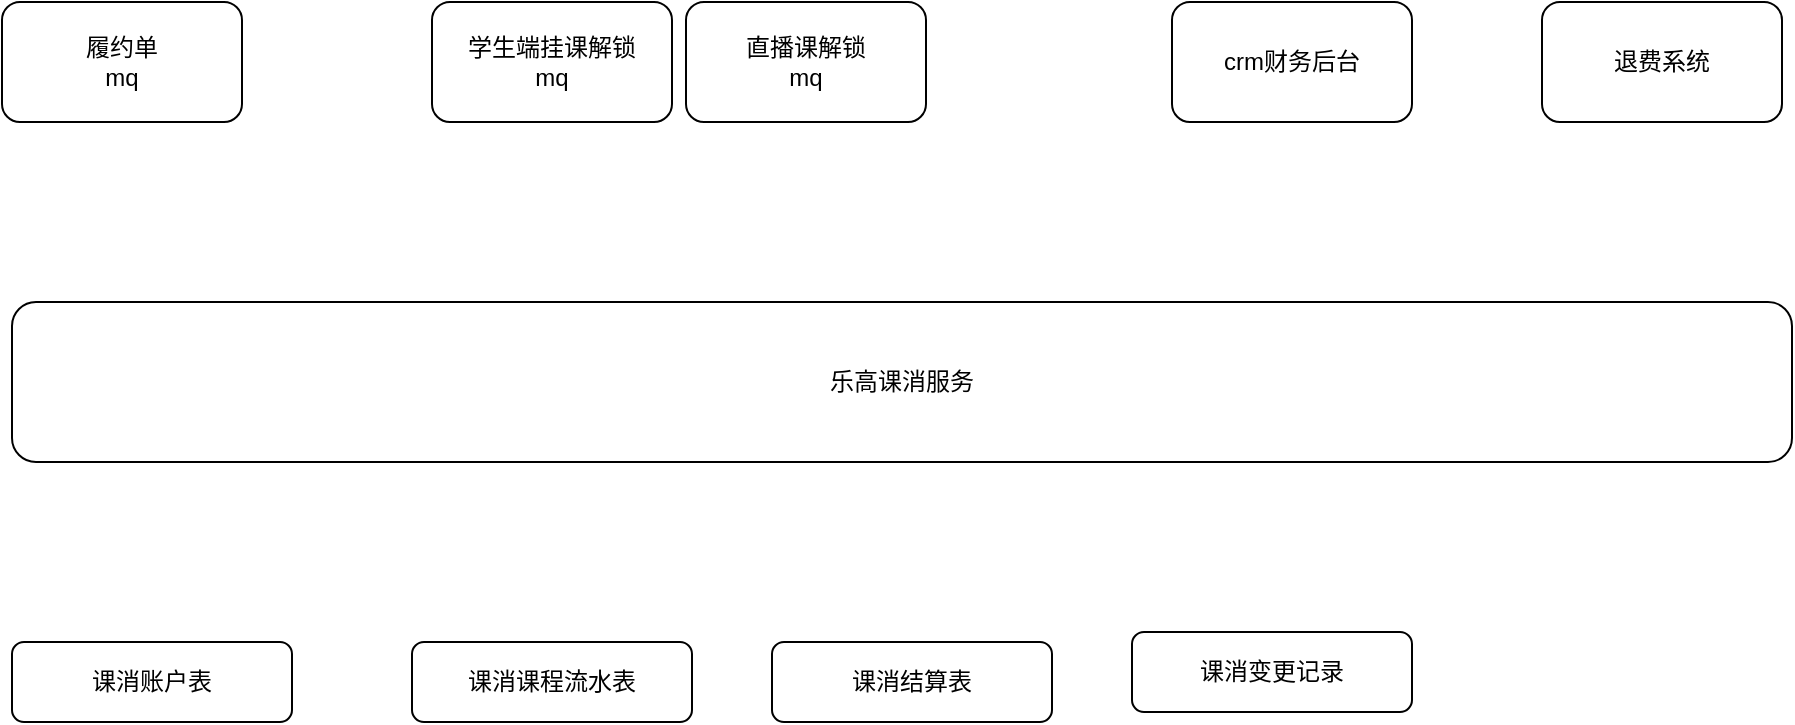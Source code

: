 <mxfile version="24.7.17">
  <diagram name="第 1 页" id="vsfwroW1HJ1qrRivyFGg">
    <mxGraphModel dx="1434" dy="755" grid="1" gridSize="10" guides="1" tooltips="1" connect="1" arrows="1" fold="1" page="1" pageScale="1" pageWidth="827" pageHeight="1169" math="0" shadow="0">
      <root>
        <mxCell id="0" />
        <mxCell id="1" parent="0" />
        <mxCell id="nJXdHBnAXh9dm8N67HSL-1" value="履约单&lt;div&gt;mq&lt;/div&gt;" style="rounded=1;whiteSpace=wrap;html=1;" vertex="1" parent="1">
          <mxGeometry x="365" y="230" width="120" height="60" as="geometry" />
        </mxCell>
        <mxCell id="nJXdHBnAXh9dm8N67HSL-2" value="乐高课消服务" style="rounded=1;whiteSpace=wrap;html=1;" vertex="1" parent="1">
          <mxGeometry x="370" y="380" width="890" height="80" as="geometry" />
        </mxCell>
        <mxCell id="nJXdHBnAXh9dm8N67HSL-8" value="学生端挂课解锁&lt;br&gt;mq" style="rounded=1;whiteSpace=wrap;html=1;" vertex="1" parent="1">
          <mxGeometry x="580" y="230" width="120" height="60" as="geometry" />
        </mxCell>
        <mxCell id="nJXdHBnAXh9dm8N67HSL-9" value="直播课解锁&lt;br&gt;mq" style="rounded=1;whiteSpace=wrap;html=1;" vertex="1" parent="1">
          <mxGeometry x="707" y="230" width="120" height="60" as="geometry" />
        </mxCell>
        <mxCell id="nJXdHBnAXh9dm8N67HSL-10" value="crm财务后台" style="rounded=1;whiteSpace=wrap;html=1;" vertex="1" parent="1">
          <mxGeometry x="950" y="230" width="120" height="60" as="geometry" />
        </mxCell>
        <mxCell id="nJXdHBnAXh9dm8N67HSL-11" value="退费系统" style="rounded=1;whiteSpace=wrap;html=1;" vertex="1" parent="1">
          <mxGeometry x="1135" y="230" width="120" height="60" as="geometry" />
        </mxCell>
        <mxCell id="nJXdHBnAXh9dm8N67HSL-12" value="课消账户表" style="rounded=1;whiteSpace=wrap;html=1;" vertex="1" parent="1">
          <mxGeometry x="370" y="550" width="140" height="40" as="geometry" />
        </mxCell>
        <mxCell id="nJXdHBnAXh9dm8N67HSL-13" value="课消课程流水表" style="rounded=1;whiteSpace=wrap;html=1;" vertex="1" parent="1">
          <mxGeometry x="570" y="550" width="140" height="40" as="geometry" />
        </mxCell>
        <mxCell id="nJXdHBnAXh9dm8N67HSL-14" value="课消结算表" style="rounded=1;whiteSpace=wrap;html=1;" vertex="1" parent="1">
          <mxGeometry x="750" y="550" width="140" height="40" as="geometry" />
        </mxCell>
        <mxCell id="nJXdHBnAXh9dm8N67HSL-15" value="课消变更记录" style="rounded=1;whiteSpace=wrap;html=1;" vertex="1" parent="1">
          <mxGeometry x="930" y="545" width="140" height="40" as="geometry" />
        </mxCell>
      </root>
    </mxGraphModel>
  </diagram>
</mxfile>
